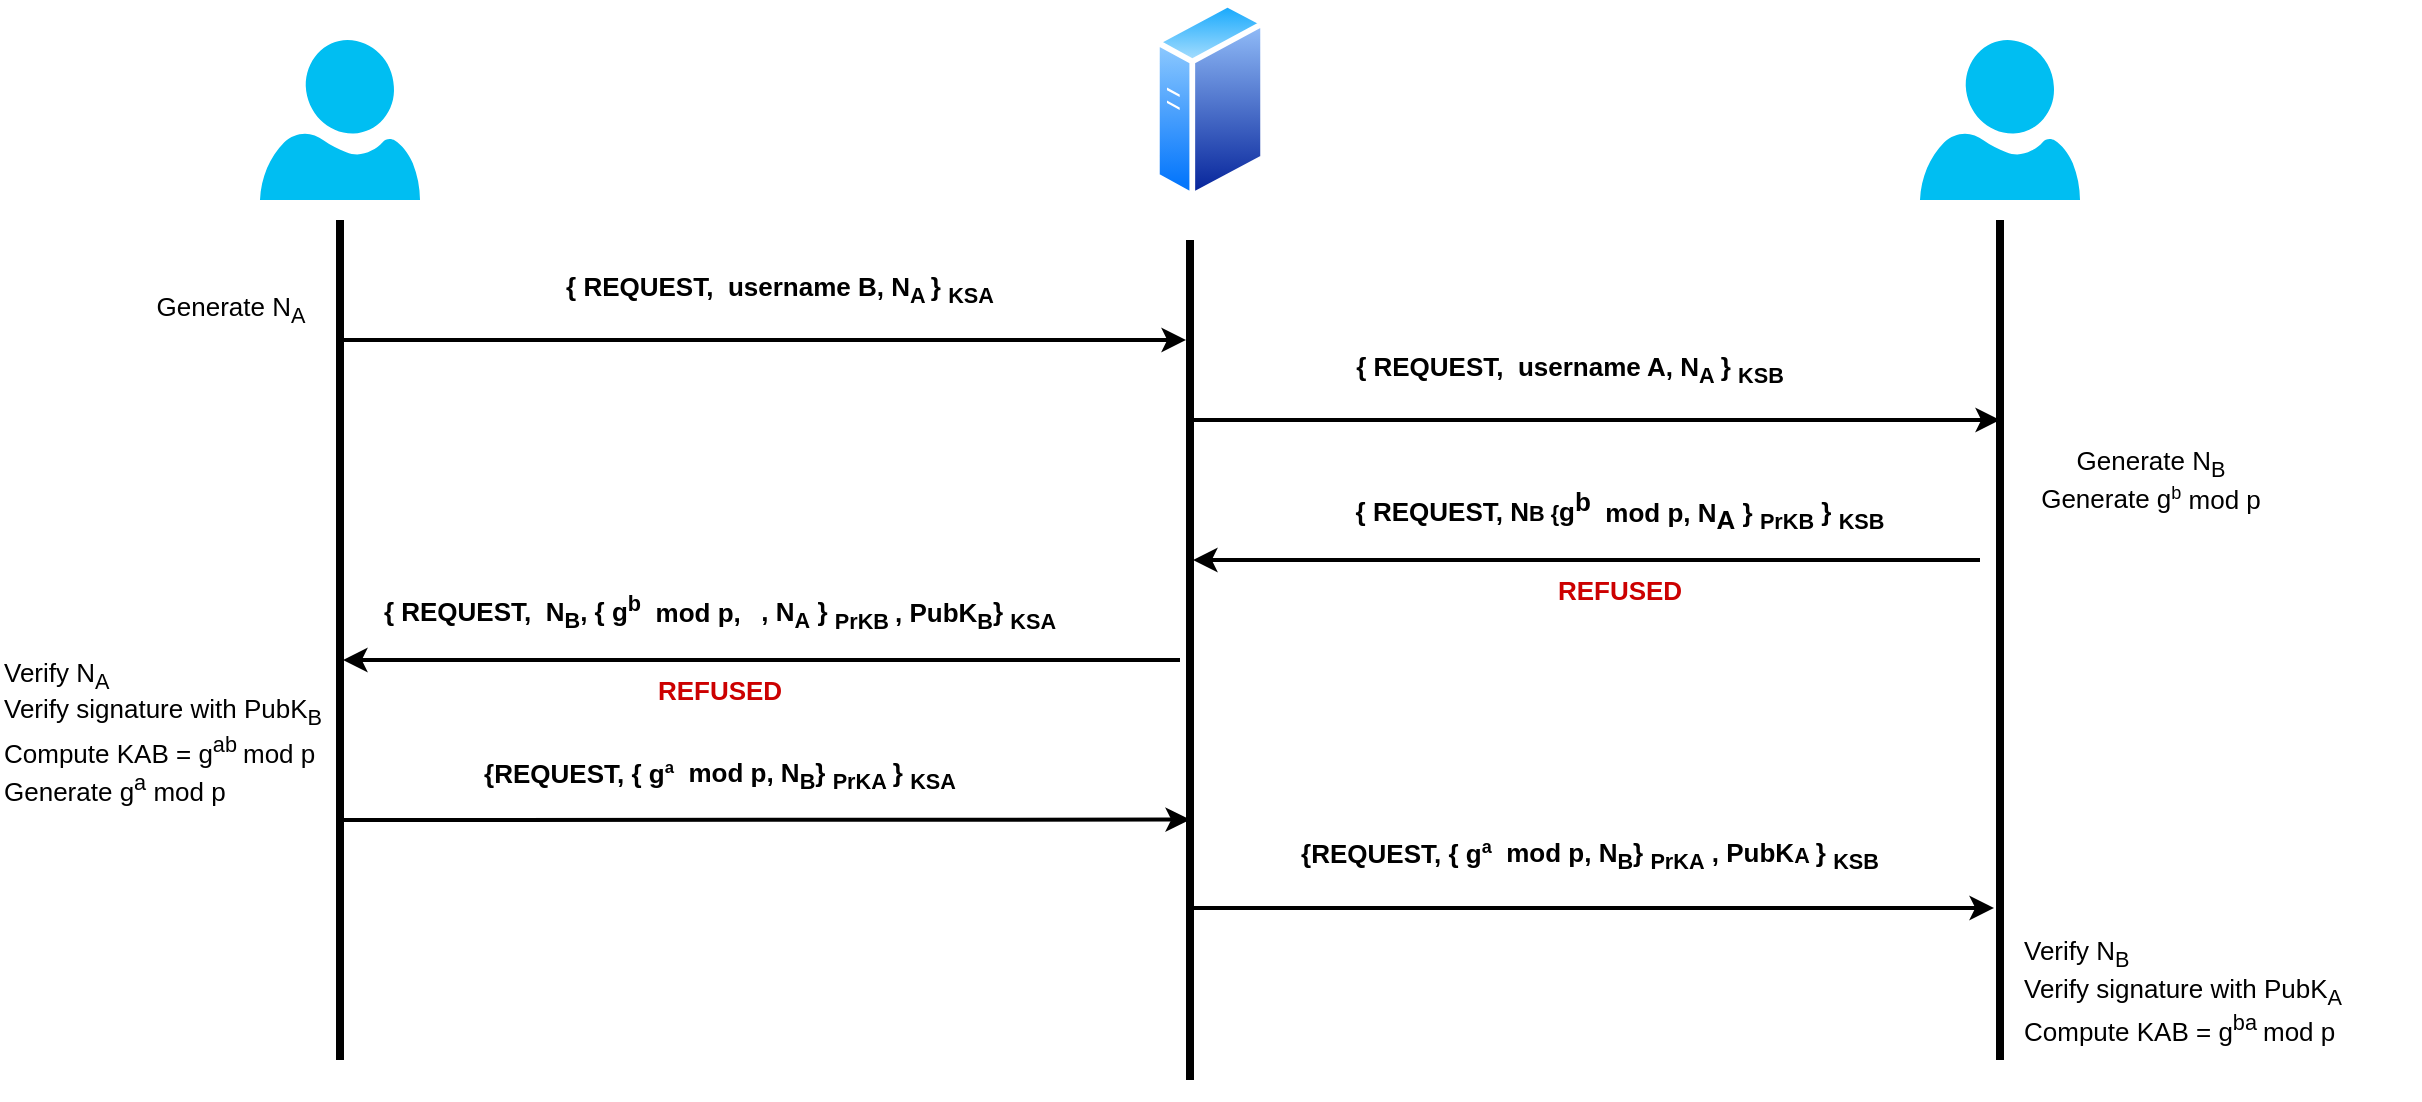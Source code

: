 <mxfile version="16.0.3" type="device"><diagram id="nC_2VJVUTyamqz3GQqp0" name="Page-1"><mxGraphModel dx="1422" dy="744" grid="1" gridSize="10" guides="1" tooltips="1" connect="1" arrows="1" fold="1" page="1" pageScale="1" pageWidth="1100" pageHeight="850" math="0" shadow="0"><root><mxCell id="0"/><mxCell id="1" parent="0"/><mxCell id="ZJBM4wjy5CuMWhzugquo-1" value="" style="aspect=fixed;perimeter=ellipsePerimeter;html=1;align=center;shadow=0;dashed=0;spacingTop=3;image;image=img/lib/active_directory/generic_server.svg;" parent="1" vertex="1"><mxGeometry x="587" y="80" width="56" height="100" as="geometry"/></mxCell><mxCell id="ZJBM4wjy5CuMWhzugquo-2" value="" style="verticalLabelPosition=bottom;html=1;verticalAlign=top;align=center;strokeColor=none;fillColor=#00BEF2;shape=mxgraph.azure.user;" parent="1" vertex="1"><mxGeometry x="140" y="100" width="80" height="80" as="geometry"/></mxCell><mxCell id="ZJBM4wjy5CuMWhzugquo-3" value="" style="line;strokeWidth=4;direction=south;html=1;perimeter=backbonePerimeter;points=[];outlineConnect=0;" parent="1" vertex="1"><mxGeometry x="175" y="190" width="10" height="420" as="geometry"/></mxCell><mxCell id="ZJBM4wjy5CuMWhzugquo-4" value="" style="line;strokeWidth=4;direction=south;html=1;perimeter=backbonePerimeter;points=[];outlineConnect=0;" parent="1" vertex="1"><mxGeometry x="600" y="200" width="10" height="420" as="geometry"/></mxCell><mxCell id="ZJBM4wjy5CuMWhzugquo-16" value="" style="verticalLabelPosition=bottom;html=1;verticalAlign=top;align=center;strokeColor=none;fillColor=#00BEF2;shape=mxgraph.azure.user;" parent="1" vertex="1"><mxGeometry x="970" y="100" width="80" height="80" as="geometry"/></mxCell><mxCell id="ZJBM4wjy5CuMWhzugquo-17" value="" style="line;strokeWidth=4;direction=south;html=1;perimeter=backbonePerimeter;points=[];outlineConnect=0;" parent="1" vertex="1"><mxGeometry x="1005" y="190" width="10" height="420" as="geometry"/></mxCell><mxCell id="ZJBM4wjy5CuMWhzugquo-18" value="" style="endArrow=classic;html=1;rounded=0;strokeWidth=2;" parent="1" source="ZJBM4wjy5CuMWhzugquo-3" target="ZJBM4wjy5CuMWhzugquo-4" edge="1"><mxGeometry width="50" height="50" relative="1" as="geometry"><mxPoint x="640" y="420" as="sourcePoint"/><mxPoint x="600" y="370" as="targetPoint"/><Array as="points"><mxPoint x="190" y="250"/></Array></mxGeometry></mxCell><mxCell id="ZJBM4wjy5CuMWhzugquo-20" value="" style="endArrow=classic;html=1;rounded=0;strokeWidth=2;" parent="1" source="ZJBM4wjy5CuMWhzugquo-4" edge="1"><mxGeometry width="50" height="50" relative="1" as="geometry"><mxPoint x="640" y="420" as="sourcePoint"/><mxPoint x="1010" y="290" as="targetPoint"/></mxGeometry></mxCell><mxCell id="ZJBM4wjy5CuMWhzugquo-22" value="{ REQUEST,&amp;nbsp; username B, N&lt;sub&gt;A &lt;/sub&gt;}&amp;nbsp;&lt;sub&gt;KSA&lt;/sub&gt;" style="text;html=1;strokeColor=none;fillColor=none;align=center;verticalAlign=middle;whiteSpace=wrap;rounded=0;fontSize=13;fontStyle=1" parent="1" vertex="1"><mxGeometry x="290" y="210" width="220" height="30" as="geometry"/></mxCell><mxCell id="ZJBM4wjy5CuMWhzugquo-23" value="{ REQUEST,&amp;nbsp; username A, N&lt;sub&gt;A&amp;nbsp;&lt;/sub&gt;}&amp;nbsp;&lt;sub&gt;KSB&lt;/sub&gt;" style="text;html=1;strokeColor=none;fillColor=none;align=center;verticalAlign=middle;whiteSpace=wrap;rounded=0;fontSize=13;fontStyle=1" parent="1" vertex="1"><mxGeometry x="680" y="250" width="230" height="30" as="geometry"/></mxCell><mxCell id="ZJBM4wjy5CuMWhzugquo-24" value="" style="endArrow=classic;html=1;rounded=0;strokeWidth=2;" parent="1" target="ZJBM4wjy5CuMWhzugquo-4" edge="1"><mxGeometry width="50" height="50" relative="1" as="geometry"><mxPoint x="1000" y="360" as="sourcePoint"/><mxPoint x="620" y="320" as="targetPoint"/></mxGeometry></mxCell><mxCell id="ZJBM4wjy5CuMWhzugquo-25" value="{ REQUEST, N&lt;span style=&quot;font-size: 10.833px&quot;&gt;B {&lt;/span&gt;g&lt;span style=&quot;font-size: 13px&quot;&gt;&lt;sup style=&quot;font-size: 13px&quot;&gt;b&amp;nbsp;&lt;/sup&gt;&amp;nbsp;mod p, N&lt;/span&gt;&lt;span style=&quot;font-size: 13px&quot;&gt;&lt;sub style=&quot;font-size: 13px&quot;&gt;A&amp;nbsp;&lt;/sub&gt;&lt;span style=&quot;font-size: 13px&quot;&gt;}&amp;nbsp;&lt;sub&gt;PrKB&lt;/sub&gt;&lt;/span&gt;&lt;sub style=&quot;font-size: 13px&quot;&gt;&amp;nbsp;&lt;/sub&gt;&lt;/span&gt;}&amp;nbsp;&lt;span style=&quot;font-size: 13px&quot;&gt;&lt;sub&gt;KSB&lt;/sub&gt;&lt;/span&gt;" style="text;html=1;strokeColor=none;fillColor=none;align=center;verticalAlign=middle;whiteSpace=wrap;rounded=0;fontStyle=1;fontSize=13;" parent="1" vertex="1"><mxGeometry x="680" y="320" width="280" height="30" as="geometry"/></mxCell><mxCell id="ZJBM4wjy5CuMWhzugquo-26" value="" style="endArrow=classic;html=1;rounded=0;fontSize=13;strokeWidth=2;" parent="1" target="ZJBM4wjy5CuMWhzugquo-3" edge="1"><mxGeometry width="50" height="50" relative="1" as="geometry"><mxPoint x="600" y="410" as="sourcePoint"/><mxPoint x="690" y="340" as="targetPoint"/></mxGeometry></mxCell><mxCell id="ZJBM4wjy5CuMWhzugquo-27" value="{ REQUEST,&amp;nbsp; N&lt;sub&gt;B&lt;/sub&gt;, { g&lt;span style=&quot;font-size: 13px&quot;&gt;&lt;span style=&quot;font-size: 13px&quot;&gt;&lt;sup&gt;b&lt;/sup&gt;&lt;/span&gt;&lt;sup style=&quot;font-size: 13px&quot;&gt;&amp;nbsp;&lt;/sup&gt;&amp;nbsp;mod p, &lt;sub&gt;&amp;nbsp;&lt;/sub&gt;&lt;/span&gt;&amp;nbsp;, N&lt;sub&gt;A&lt;span style=&quot;font-size: 13px&quot;&gt;&amp;nbsp;&lt;/span&gt;&lt;/sub&gt;}&amp;nbsp;&lt;font style=&quot;font-size: 13px&quot;&gt;&lt;sub&gt;PrKB&amp;nbsp;&lt;/sub&gt;, PubK&lt;sub&gt;B&lt;/sub&gt;&lt;/font&gt;&lt;span style=&quot;font-size: 13px&quot;&gt;}&amp;nbsp;&lt;/span&gt;&lt;font style=&quot;font-size: 13px&quot;&gt;&lt;sub&gt;KSA&lt;/sub&gt;&lt;/font&gt;" style="text;html=1;strokeColor=none;fillColor=none;align=center;verticalAlign=middle;whiteSpace=wrap;rounded=0;fontStyle=1;fontSize=13;" parent="1" vertex="1"><mxGeometry x="180" y="370" width="380" height="30" as="geometry"/></mxCell><mxCell id="ZJBM4wjy5CuMWhzugquo-29" style="edgeStyle=orthogonalEdgeStyle;rounded=0;orthogonalLoop=1;jettySize=auto;html=1;fontSize=13;strokeWidth=2;" parent="1" edge="1"><mxGeometry relative="1" as="geometry"><mxPoint x="830" y="390" as="targetPoint"/><mxPoint x="830" y="390" as="sourcePoint"/></mxGeometry></mxCell><mxCell id="ZJBM4wjy5CuMWhzugquo-30" value="&lt;font color=&quot;#cc0000&quot;&gt;REFUSED&lt;/font&gt;" style="text;html=1;strokeColor=none;fillColor=none;align=center;verticalAlign=middle;whiteSpace=wrap;rounded=0;fontStyle=1;fontSize=13;" parent="1" vertex="1"><mxGeometry x="680" y="360" width="280" height="30" as="geometry"/></mxCell><mxCell id="ZJBM4wjy5CuMWhzugquo-31" value="&lt;font color=&quot;#cc0000&quot;&gt;REFUSED&lt;/font&gt;" style="text;html=1;strokeColor=none;fillColor=none;align=center;verticalAlign=middle;whiteSpace=wrap;rounded=0;fontStyle=1;fontSize=13;" parent="1" vertex="1"><mxGeometry x="230" y="410" width="280" height="30" as="geometry"/></mxCell><mxCell id="ZJBM4wjy5CuMWhzugquo-32" value="" style="endArrow=classic;html=1;rounded=0;fontSize=13;fontColor=#CC0000;strokeWidth=2;entryX=0.69;entryY=0.5;entryDx=0;entryDy=0;entryPerimeter=0;" parent="1" target="ZJBM4wjy5CuMWhzugquo-4" edge="1"><mxGeometry width="50" height="50" relative="1" as="geometry"><mxPoint x="180" y="490" as="sourcePoint"/><mxPoint x="690" y="340" as="targetPoint"/><Array as="points"/></mxGeometry></mxCell><mxCell id="ZJBM4wjy5CuMWhzugquo-35" value="{REQUEST, { g&lt;span style=&quot;font-size: 10.833px&quot;&gt;&lt;sup&gt;a&lt;/sup&gt;&lt;/span&gt;&lt;span style=&quot;font-size: 13px&quot;&gt;&lt;sup style=&quot;font-size: 13px&quot;&gt;&amp;nbsp;&lt;/sup&gt;&amp;nbsp;mod p, N&lt;sub&gt;B&lt;/sub&gt;}&amp;nbsp;&lt;sub&gt;PrKA&lt;/sub&gt; , PubK&lt;/span&gt;&lt;span style=&quot;font-size: 10.833px&quot;&gt;A&lt;/span&gt;&lt;sub style=&quot;font-size: 10.833px&quot;&gt;&amp;nbsp;&lt;/sub&gt;&lt;font style=&quot;font-size: 13px&quot;&gt;}&amp;nbsp;&lt;sub&gt;KSB&lt;/sub&gt;&lt;/font&gt;" style="text;html=1;strokeColor=none;fillColor=none;align=center;verticalAlign=middle;whiteSpace=wrap;rounded=0;fontStyle=1;fontSize=13;" parent="1" vertex="1"><mxGeometry x="650" y="490" width="310" height="30" as="geometry"/></mxCell><mxCell id="ZJBM4wjy5CuMWhzugquo-36" value="" style="endArrow=classic;html=1;rounded=0;fontSize=13;fontColor=#CC0000;strokeWidth=2;entryX=0.819;entryY=0.8;entryDx=0;entryDy=0;entryPerimeter=0;" parent="1" source="ZJBM4wjy5CuMWhzugquo-4" target="ZJBM4wjy5CuMWhzugquo-17" edge="1"><mxGeometry width="50" height="50" relative="1" as="geometry"><mxPoint x="620" y="530" as="sourcePoint"/><mxPoint x="1000" y="530" as="targetPoint"/></mxGeometry></mxCell><mxCell id="33g2TdpNgzkIRl4U4SNW-1" value="{REQUEST, { g&lt;font size=&quot;1&quot;&gt;&lt;sup&gt;a&lt;/sup&gt;&lt;/font&gt;&lt;span style=&quot;font-size: 13px&quot;&gt;&lt;sup style=&quot;font-size: 13px&quot;&gt;&amp;nbsp;&lt;/sup&gt;&amp;nbsp;mod p, N&lt;sub&gt;B&lt;/sub&gt;}&amp;nbsp;&lt;sub&gt;PrKA&amp;nbsp;&lt;/sub&gt;&lt;/span&gt;&lt;font style=&quot;font-size: 13px&quot;&gt;}&amp;nbsp;&lt;sub&gt;KSA&lt;/sub&gt;&lt;/font&gt;" style="text;html=1;strokeColor=none;fillColor=none;align=center;verticalAlign=middle;whiteSpace=wrap;rounded=0;fontStyle=1;fontSize=13;" vertex="1" parent="1"><mxGeometry x="215" y="450" width="310" height="30" as="geometry"/></mxCell><mxCell id="33g2TdpNgzkIRl4U4SNW-2" value="Verify N&lt;sub&gt;A&lt;br&gt;&lt;/sub&gt;Verify signature with PubK&lt;sub&gt;B&lt;br&gt;&lt;/sub&gt;&lt;span style=&quot;text-align: center&quot;&gt;Compute KAB = g&lt;/span&gt;&lt;sup style=&quot;text-align: center&quot;&gt;ab&amp;nbsp;&lt;/sup&gt;&lt;span style=&quot;text-align: center&quot;&gt;mod p&lt;br&gt;&lt;/span&gt;Generate g&lt;sup&gt;a&lt;/sup&gt;&amp;nbsp;mod p&lt;br&gt;&lt;sub&gt;&lt;br&gt;&lt;/sub&gt;" style="text;html=1;strokeColor=none;fillColor=none;align=left;verticalAlign=middle;whiteSpace=wrap;rounded=0;fontSize=13;" vertex="1" parent="1"><mxGeometry x="10" y="410" width="200" height="90" as="geometry"/></mxCell><mxCell id="33g2TdpNgzkIRl4U4SNW-6" value="Generate N&lt;sub&gt;A&lt;/sub&gt;" style="text;html=1;align=center;verticalAlign=middle;resizable=0;points=[];autosize=1;strokeColor=none;fillColor=none;fontSize=13;" vertex="1" parent="1"><mxGeometry x="80" y="220" width="90" height="30" as="geometry"/></mxCell><mxCell id="33g2TdpNgzkIRl4U4SNW-7" value="Verify N&lt;sub&gt;B&lt;br&gt;&lt;/sub&gt;Verify signature with PubK&lt;sub&gt;A&lt;br&gt;&lt;/sub&gt;&lt;span style=&quot;text-align: center&quot;&gt;Compute KAB = g&lt;/span&gt;&lt;sup style=&quot;text-align: center&quot;&gt;ba&amp;nbsp;&lt;/sup&gt;&lt;span style=&quot;text-align: center&quot;&gt;mod p&lt;/span&gt;&lt;br&gt;&lt;sub&gt;&lt;br&gt;&lt;/sub&gt;" style="text;html=1;strokeColor=none;fillColor=none;align=left;verticalAlign=middle;whiteSpace=wrap;rounded=0;fontSize=13;" vertex="1" parent="1"><mxGeometry x="1020" y="540" width="200" height="90" as="geometry"/></mxCell><mxCell id="33g2TdpNgzkIRl4U4SNW-8" value="&lt;span style=&quot;text-align: left&quot;&gt;Generate N&lt;sub&gt;B&lt;/sub&gt;&lt;br&gt;Generate g&lt;span style=&quot;font-size: 10.833px&quot;&gt;&lt;sup&gt;b&lt;/sup&gt;&lt;/span&gt;&lt;/span&gt;&lt;span style=&quot;text-align: left&quot;&gt;&amp;nbsp;mod p&lt;/span&gt;" style="text;html=1;align=center;verticalAlign=middle;resizable=0;points=[];autosize=1;strokeColor=none;fillColor=none;fontSize=13;" vertex="1" parent="1"><mxGeometry x="1020" y="300" width="130" height="40" as="geometry"/></mxCell></root></mxGraphModel></diagram></mxfile>